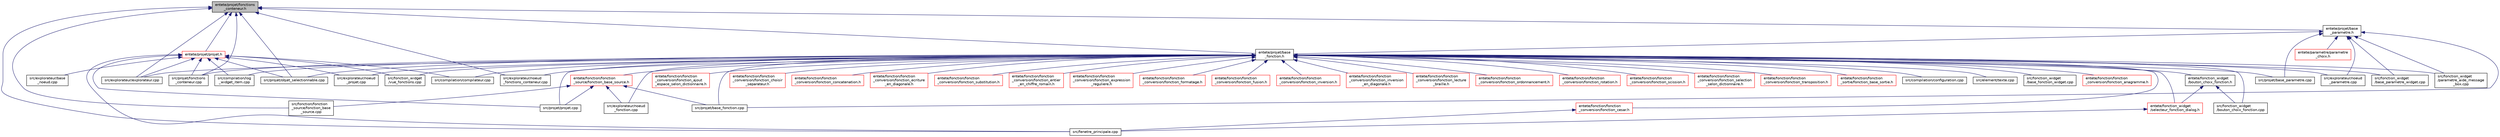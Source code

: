 digraph "entete/projet/fonctions_conteneur.h"
{
  edge [fontname="Helvetica",fontsize="10",labelfontname="Helvetica",labelfontsize="10"];
  node [fontname="Helvetica",fontsize="10",shape=record];
  Node6 [label="entete/projet/fonctions\l_conteneur.h",height=0.2,width=0.4,color="black", fillcolor="grey75", style="filled", fontcolor="black"];
  Node6 -> Node7 [dir="back",color="midnightblue",fontsize="10",style="solid",fontname="Helvetica"];
  Node7 [label="entete/projet/base\l_parametre.h",height=0.2,width=0.4,color="black", fillcolor="white", style="filled",URL="$base__parametre_8h.html",tooltip="Fichier de déclaration de la classe base_parametre. "];
  Node7 -> Node8 [dir="back",color="midnightblue",fontsize="10",style="solid",fontname="Helvetica"];
  Node8 [label="entete/projet/base\l_fonction.h",height=0.2,width=0.4,color="black", fillcolor="white", style="filled",URL="$base__fonction_8h.html",tooltip="Déclaration de la classe base_fonction. "];
  Node8 -> Node9 [dir="back",color="midnightblue",fontsize="10",style="solid",fontname="Helvetica"];
  Node9 [label="entete/fonction/fonction\l_conversion/fonction_ajout\l_espace_selon_dictionnaire.h",height=0.2,width=0.4,color="red", fillcolor="white", style="filled",URL="$fonction__ajout__espace__selon__dictionnaire_8h.html",tooltip="Fichier de déclaration de la classe fonction_ajout_espace_selon_dictionnaire. "];
  Node8 -> Node12 [dir="back",color="midnightblue",fontsize="10",style="solid",fontname="Helvetica"];
  Node12 [label="entete/fonction/fonction\l_conversion/fonction_anagramme.h",height=0.2,width=0.4,color="red", fillcolor="white", style="filled",URL="$fonction__anagramme_8h.html",tooltip="Fichier de déclaration de la classe fonction_anagramme. "];
  Node8 -> Node14 [dir="back",color="midnightblue",fontsize="10",style="solid",fontname="Helvetica"];
  Node14 [label="entete/fonction/fonction\l_conversion/fonction_cesar.h",height=0.2,width=0.4,color="red", fillcolor="white", style="filled",URL="$fonction__cesar_8h.html",tooltip="Fichier de déclaration de la classe fonction_cesar. "];
  Node14 -> Node15 [dir="back",color="midnightblue",fontsize="10",style="solid",fontname="Helvetica"];
  Node15 [label="src/fenetre_principale.cpp",height=0.2,width=0.4,color="black", fillcolor="white", style="filled",URL="$fenetre__principale_8cpp.html",tooltip="Fichier d&#39;implémentation de la classe fenetre_principale. "];
  Node8 -> Node17 [dir="back",color="midnightblue",fontsize="10",style="solid",fontname="Helvetica"];
  Node17 [label="entete/fonction/fonction\l_conversion/fonction_choisir\l_separateur.h",height=0.2,width=0.4,color="red", fillcolor="white", style="filled",URL="$fonction__choisir__separateur_8h.html",tooltip="Fichier de déclaration de la classe fonction_choisir_separateur. "];
  Node8 -> Node19 [dir="back",color="midnightblue",fontsize="10",style="solid",fontname="Helvetica"];
  Node19 [label="entete/fonction/fonction\l_conversion/fonction_concatenation.h",height=0.2,width=0.4,color="red", fillcolor="white", style="filled",URL="$fonction__concatenation_8h.html",tooltip="Fichier de déclaration de la classe fonction_concatenation. "];
  Node8 -> Node21 [dir="back",color="midnightblue",fontsize="10",style="solid",fontname="Helvetica"];
  Node21 [label="entete/fonction/fonction\l_conversion/fonction_ecriture\l_en_diagonale.h",height=0.2,width=0.4,color="red", fillcolor="white", style="filled",URL="$fonction__ecriture__en__diagonale_8h.html",tooltip="Fichier de déclaration de la classe fonction_ecriture_en_diagonale. "];
  Node8 -> Node23 [dir="back",color="midnightblue",fontsize="10",style="solid",fontname="Helvetica"];
  Node23 [label="entete/fonction/fonction\l_conversion/fonction_substitution.h",height=0.2,width=0.4,color="red", fillcolor="white", style="filled",URL="$fonction__substitution_8h.html",tooltip="Fichier de déclaration de la classe fonction_substitution. "];
  Node8 -> Node29 [dir="back",color="midnightblue",fontsize="10",style="solid",fontname="Helvetica"];
  Node29 [label="entete/fonction/fonction\l_conversion/fonction_entier\l_en_chiffre_romain.h",height=0.2,width=0.4,color="red", fillcolor="white", style="filled",URL="$fonction__entier__en__chiffre__romain_8h.html",tooltip="Fichier de déclaration de la classe fonction_entier_en_chiffre_romain. "];
  Node8 -> Node31 [dir="back",color="midnightblue",fontsize="10",style="solid",fontname="Helvetica"];
  Node31 [label="entete/fonction/fonction\l_conversion/fonction_expression\l_reguliere.h",height=0.2,width=0.4,color="red", fillcolor="white", style="filled",URL="$fonction__expression__reguliere_8h.html",tooltip="Fichier de déclaration de la classe fonction_expression_reguliere. "];
  Node8 -> Node33 [dir="back",color="midnightblue",fontsize="10",style="solid",fontname="Helvetica"];
  Node33 [label="entete/fonction/fonction\l_conversion/fonction_formatage.h",height=0.2,width=0.4,color="red", fillcolor="white", style="filled",URL="$fonction__formatage_8h.html",tooltip="Fichier de déclaration de la classe fonction_formatage. "];
  Node8 -> Node35 [dir="back",color="midnightblue",fontsize="10",style="solid",fontname="Helvetica"];
  Node35 [label="entete/fonction/fonction\l_conversion/fonction_fusion.h",height=0.2,width=0.4,color="red", fillcolor="white", style="filled",URL="$fonction__fusion_8h.html",tooltip="Fichier de déclaration de la classe fonction_fusion. "];
  Node8 -> Node37 [dir="back",color="midnightblue",fontsize="10",style="solid",fontname="Helvetica"];
  Node37 [label="entete/fonction/fonction\l_conversion/fonction_inversion.h",height=0.2,width=0.4,color="red", fillcolor="white", style="filled",URL="$fonction__inversion_8h.html",tooltip="Fichier de déclaration de la classe fonction_inversion. "];
  Node8 -> Node39 [dir="back",color="midnightblue",fontsize="10",style="solid",fontname="Helvetica"];
  Node39 [label="entete/fonction/fonction\l_conversion/fonction_inversion\l_en_diagonale.h",height=0.2,width=0.4,color="red", fillcolor="white", style="filled",URL="$fonction__inversion__en__diagonale_8h.html",tooltip="Fichier de déclaration de la classe fonction_inversion_en_diagonale. "];
  Node8 -> Node41 [dir="back",color="midnightblue",fontsize="10",style="solid",fontname="Helvetica"];
  Node41 [label="entete/fonction/fonction\l_conversion/fonction_lecture\l_braille.h",height=0.2,width=0.4,color="red", fillcolor="white", style="filled",URL="$fonction__lecture__braille_8h.html",tooltip="Fichier de déclaration de la classe fonction_lecture_braille. "];
  Node8 -> Node43 [dir="back",color="midnightblue",fontsize="10",style="solid",fontname="Helvetica"];
  Node43 [label="entete/fonction/fonction\l_conversion/fonction_ordonnancement.h",height=0.2,width=0.4,color="red", fillcolor="white", style="filled",URL="$fonction__ordonnancement_8h.html",tooltip="Fichier de déclaration de la classe fonction_ordonnancement. "];
  Node8 -> Node45 [dir="back",color="midnightblue",fontsize="10",style="solid",fontname="Helvetica"];
  Node45 [label="entete/fonction/fonction\l_conversion/fonction_rotation.h",height=0.2,width=0.4,color="red", fillcolor="white", style="filled",URL="$fonction__rotation_8h.html",tooltip="Fichier de déclaration de la classe fonction_rotation. "];
  Node8 -> Node47 [dir="back",color="midnightblue",fontsize="10",style="solid",fontname="Helvetica"];
  Node47 [label="entete/fonction/fonction\l_conversion/fonction_scission.h",height=0.2,width=0.4,color="red", fillcolor="white", style="filled",URL="$fonction__scission_8h.html",tooltip="Fichier de déclaration de la classe fonction_scission. "];
  Node8 -> Node49 [dir="back",color="midnightblue",fontsize="10",style="solid",fontname="Helvetica"];
  Node49 [label="entete/fonction/fonction\l_conversion/fonction_selection\l_selon_dictionnaire.h",height=0.2,width=0.4,color="red", fillcolor="white", style="filled",URL="$fonction__selection__selon__dictionnaire_8h.html",tooltip="Fichier de déclaration de la classe fonction_selection_selon_dictionnaire. "];
  Node8 -> Node51 [dir="back",color="midnightblue",fontsize="10",style="solid",fontname="Helvetica"];
  Node51 [label="entete/fonction/fonction\l_conversion/fonction_transposition.h",height=0.2,width=0.4,color="red", fillcolor="white", style="filled",URL="$fonction__transposition_8h.html",tooltip="Fichier de déclaration de la classe fonction_transposition. "];
  Node8 -> Node53 [dir="back",color="midnightblue",fontsize="10",style="solid",fontname="Helvetica"];
  Node53 [label="entete/fonction/fonction\l_sortie/fonction_base_sortie.h",height=0.2,width=0.4,color="red", fillcolor="white", style="filled",URL="$fonction__base__sortie_8h.html",tooltip="Fichier de déclaration de la classe fonction_base_sortie. "];
  Node8 -> Node65 [dir="back",color="midnightblue",fontsize="10",style="solid",fontname="Helvetica"];
  Node65 [label="entete/fonction/fonction\l_source/fonction_base_source.h",height=0.2,width=0.4,color="red", fillcolor="white", style="filled",URL="$fonction__base__source_8h.html",tooltip="Fichier de déclaration de la classe fonction_base_source. "];
  Node65 -> Node93 [dir="back",color="midnightblue",fontsize="10",style="solid",fontname="Helvetica"];
  Node93 [label="src/explorateur/noeud\l_fonction.cpp",height=0.2,width=0.4,color="black", fillcolor="white", style="filled",URL="$noeud__fonction_8cpp.html",tooltip="Fichier d&#39;implémentation de la classe noeud_fonction. "];
  Node65 -> Node94 [dir="back",color="midnightblue",fontsize="10",style="solid",fontname="Helvetica"];
  Node94 [label="src/fonction/fonction\l_source/fonction_base\l_source.cpp",height=0.2,width=0.4,color="black", fillcolor="white", style="filled",URL="$fonction__base__source_8cpp.html",tooltip="Fichier d&#39;implémentation de la classe fonction_base_source. "];
  Node65 -> Node95 [dir="back",color="midnightblue",fontsize="10",style="solid",fontname="Helvetica"];
  Node95 [label="src/projet/base_fonction.cpp",height=0.2,width=0.4,color="black", fillcolor="white", style="filled",URL="$base__fonction_8cpp.html",tooltip="Fichier d&#39;implémentation de la classe base_fonction. "];
  Node65 -> Node96 [dir="back",color="midnightblue",fontsize="10",style="solid",fontname="Helvetica"];
  Node96 [label="src/projet/projet.cpp",height=0.2,width=0.4,color="black", fillcolor="white", style="filled",URL="$projet_8cpp.html",tooltip="Fichier d&#39;implémentation de la classe projet. "];
  Node8 -> Node97 [dir="back",color="midnightblue",fontsize="10",style="solid",fontname="Helvetica"];
  Node97 [label="entete/fonction_widget\l/bouton_choix_fonction.h",height=0.2,width=0.4,color="black", fillcolor="white", style="filled",URL="$bouton__choix__fonction_8h.html",tooltip="Fichier d de la classe bouton_choix_fonction. "];
  Node97 -> Node98 [dir="back",color="midnightblue",fontsize="10",style="solid",fontname="Helvetica"];
  Node98 [label="entete/fonction_widget\l/selecteur_fonction_dialog.h",height=0.2,width=0.4,color="red", fillcolor="white", style="filled",URL="$selecteur__fonction__dialog_8h.html",tooltip="Fichier de déclaration de la classe selecteur_fonction_dialog. "];
  Node98 -> Node15 [dir="back",color="midnightblue",fontsize="10",style="solid",fontname="Helvetica"];
  Node97 -> Node100 [dir="back",color="midnightblue",fontsize="10",style="solid",fontname="Helvetica"];
  Node100 [label="src/fonction_widget\l/bouton_choix_fonction.cpp",height=0.2,width=0.4,color="black", fillcolor="white", style="filled",URL="$bouton__choix__fonction_8cpp.html",tooltip="Fichier d&#39;implémentation de la classe bouton_choix_fonction. "];
  Node8 -> Node98 [dir="back",color="midnightblue",fontsize="10",style="solid",fontname="Helvetica"];
  Node8 -> Node101 [dir="back",color="midnightblue",fontsize="10",style="solid",fontname="Helvetica"];
  Node101 [label="src/compilation/compilateur.cpp",height=0.2,width=0.4,color="black", fillcolor="white", style="filled",URL="$compilateur_8cpp.html",tooltip="Fichier d&#39;implémentation de la classe compilateur. "];
  Node8 -> Node102 [dir="back",color="midnightblue",fontsize="10",style="solid",fontname="Helvetica"];
  Node102 [label="src/compilation/configuration.cpp",height=0.2,width=0.4,color="black", fillcolor="white", style="filled",URL="$configuration_8cpp.html",tooltip="Fichier d&#39;implémentation de la class configuration. "];
  Node8 -> Node103 [dir="back",color="midnightblue",fontsize="10",style="solid",fontname="Helvetica"];
  Node103 [label="src/compilation/log\l_widget_item.cpp",height=0.2,width=0.4,color="black", fillcolor="white", style="filled",URL="$log__widget__item_8cpp.html",tooltip="Fichier d&#39;implémentation de la classe log_widget_item. "];
  Node8 -> Node104 [dir="back",color="midnightblue",fontsize="10",style="solid",fontname="Helvetica"];
  Node104 [label="src/element/texte.cpp",height=0.2,width=0.4,color="black", fillcolor="white", style="filled",URL="$texte_8cpp.html",tooltip="Fichier d&#39;implémentation de la classe texte. "];
  Node8 -> Node105 [dir="back",color="midnightblue",fontsize="10",style="solid",fontname="Helvetica"];
  Node105 [label="src/explorateur/explorateur.cpp",height=0.2,width=0.4,color="black", fillcolor="white", style="filled",URL="$explorateur_8cpp.html",tooltip="Fichier d&#39;implémentation de la classe explorateur. "];
  Node8 -> Node93 [dir="back",color="midnightblue",fontsize="10",style="solid",fontname="Helvetica"];
  Node8 -> Node106 [dir="back",color="midnightblue",fontsize="10",style="solid",fontname="Helvetica"];
  Node106 [label="src/explorateur/noeud\l_fonctions_conteneur.cpp",height=0.2,width=0.4,color="black", fillcolor="white", style="filled",URL="$noeud__fonctions__conteneur_8cpp.html",tooltip="Fichier d&#39;implémentation de la class noeud_fonctions_conteneur. "];
  Node8 -> Node107 [dir="back",color="midnightblue",fontsize="10",style="solid",fontname="Helvetica"];
  Node107 [label="src/explorateur/noeud\l_parametre.cpp",height=0.2,width=0.4,color="black", fillcolor="white", style="filled",URL="$noeud__parametre_8cpp.html",tooltip="Fichier d&#39;implémentation de la classe noeud_parametre. "];
  Node8 -> Node108 [dir="back",color="midnightblue",fontsize="10",style="solid",fontname="Helvetica"];
  Node108 [label="src/explorateur/noeud\l_projet.cpp",height=0.2,width=0.4,color="black", fillcolor="white", style="filled",URL="$noeud__projet_8cpp.html",tooltip="Fichier d&#39;implémentation de la classe noeud_projet. "];
  Node8 -> Node109 [dir="back",color="midnightblue",fontsize="10",style="solid",fontname="Helvetica"];
  Node109 [label="src/fonction_widget\l/base_fonction_widget.cpp",height=0.2,width=0.4,color="black", fillcolor="white", style="filled",URL="$base__fonction__widget_8cpp.html",tooltip="Fichier d&#39;implémentation de la classe base_fonction_widget. "];
  Node8 -> Node110 [dir="back",color="midnightblue",fontsize="10",style="solid",fontname="Helvetica"];
  Node110 [label="src/fonction_widget\l/base_parametre_widget.cpp",height=0.2,width=0.4,color="black", fillcolor="white", style="filled",URL="$base__parametre__widget_8cpp.html",tooltip="Fichier d&#39;implémentation de la classe base_parametre_widget. "];
  Node8 -> Node100 [dir="back",color="midnightblue",fontsize="10",style="solid",fontname="Helvetica"];
  Node8 -> Node111 [dir="back",color="midnightblue",fontsize="10",style="solid",fontname="Helvetica"];
  Node111 [label="src/fonction_widget\l/parametre_aide_message\l_box.cpp",height=0.2,width=0.4,color="black", fillcolor="white", style="filled",URL="$parametre__aide__message__box_8cpp.html",tooltip="Fichier d&#39;implémentation de la classe parametre_aide_message_box. "];
  Node8 -> Node112 [dir="back",color="midnightblue",fontsize="10",style="solid",fontname="Helvetica"];
  Node112 [label="src/fonction_widget\l/vue_fonctions.cpp",height=0.2,width=0.4,color="black", fillcolor="white", style="filled",URL="$vue__fonctions_8cpp.html",tooltip="Fichier d&#39;implémentation de la classe vue_fonctions. "];
  Node8 -> Node95 [dir="back",color="midnightblue",fontsize="10",style="solid",fontname="Helvetica"];
  Node8 -> Node69 [dir="back",color="midnightblue",fontsize="10",style="solid",fontname="Helvetica"];
  Node69 [label="src/projet/base_parametre.cpp",height=0.2,width=0.4,color="black", fillcolor="white", style="filled",URL="$base__parametre_8cpp.html",tooltip="Fichier d&#39;implémentation de la classe base_parametre. "];
  Node8 -> Node113 [dir="back",color="midnightblue",fontsize="10",style="solid",fontname="Helvetica"];
  Node113 [label="src/projet/fonctions\l_conteneur.cpp",height=0.2,width=0.4,color="black", fillcolor="white", style="filled",URL="$fonctions__conteneur_8cpp.html",tooltip="Fichier d&#39;implémentation de la classe fonctions_conteneur. "];
  Node8 -> Node114 [dir="back",color="midnightblue",fontsize="10",style="solid",fontname="Helvetica"];
  Node114 [label="src/projet/objet_selectionnable.cpp",height=0.2,width=0.4,color="black", fillcolor="white", style="filled",URL="$objet__selectionnable_8cpp.html",tooltip="Fichier d&#39;implémentation de la classe objet_selectionnable. "];
  Node8 -> Node96 [dir="back",color="midnightblue",fontsize="10",style="solid",fontname="Helvetica"];
  Node7 -> Node115 [dir="back",color="midnightblue",fontsize="10",style="solid",fontname="Helvetica"];
  Node115 [label="entete/parametre/parametre\l_choix.h",height=0.2,width=0.4,color="red", fillcolor="white", style="filled",URL="$parametre__choix_8h.html",tooltip="Fichier de déclaration de la classe parametre_choix. "];
  Node7 -> Node107 [dir="back",color="midnightblue",fontsize="10",style="solid",fontname="Helvetica"];
  Node7 -> Node110 [dir="back",color="midnightblue",fontsize="10",style="solid",fontname="Helvetica"];
  Node7 -> Node111 [dir="back",color="midnightblue",fontsize="10",style="solid",fontname="Helvetica"];
  Node7 -> Node95 [dir="back",color="midnightblue",fontsize="10",style="solid",fontname="Helvetica"];
  Node7 -> Node69 [dir="back",color="midnightblue",fontsize="10",style="solid",fontname="Helvetica"];
  Node6 -> Node8 [dir="back",color="midnightblue",fontsize="10",style="solid",fontname="Helvetica"];
  Node6 -> Node117 [dir="back",color="midnightblue",fontsize="10",style="solid",fontname="Helvetica"];
  Node117 [label="entete/projet/projet.h",height=0.2,width=0.4,color="red", fillcolor="white", style="filled",URL="$projet_8h.html",tooltip="Fichier de déclaration de la classe projet. "];
  Node117 -> Node101 [dir="back",color="midnightblue",fontsize="10",style="solid",fontname="Helvetica"];
  Node117 -> Node103 [dir="back",color="midnightblue",fontsize="10",style="solid",fontname="Helvetica"];
  Node117 -> Node118 [dir="back",color="midnightblue",fontsize="10",style="solid",fontname="Helvetica"];
  Node118 [label="src/explorateur/base\l_noeud.cpp",height=0.2,width=0.4,color="black", fillcolor="white", style="filled",URL="$base__noeud_8cpp.html",tooltip="Fichier d&#39;implémentation de la class base_noeud. "];
  Node117 -> Node105 [dir="back",color="midnightblue",fontsize="10",style="solid",fontname="Helvetica"];
  Node117 -> Node108 [dir="back",color="midnightblue",fontsize="10",style="solid",fontname="Helvetica"];
  Node117 -> Node15 [dir="back",color="midnightblue",fontsize="10",style="solid",fontname="Helvetica"];
  Node117 -> Node112 [dir="back",color="midnightblue",fontsize="10",style="solid",fontname="Helvetica"];
  Node117 -> Node113 [dir="back",color="midnightblue",fontsize="10",style="solid",fontname="Helvetica"];
  Node117 -> Node114 [dir="back",color="midnightblue",fontsize="10",style="solid",fontname="Helvetica"];
  Node117 -> Node96 [dir="back",color="midnightblue",fontsize="10",style="solid",fontname="Helvetica"];
  Node6 -> Node105 [dir="back",color="midnightblue",fontsize="10",style="solid",fontname="Helvetica"];
  Node6 -> Node106 [dir="back",color="midnightblue",fontsize="10",style="solid",fontname="Helvetica"];
  Node6 -> Node15 [dir="back",color="midnightblue",fontsize="10",style="solid",fontname="Helvetica"];
  Node6 -> Node94 [dir="back",color="midnightblue",fontsize="10",style="solid",fontname="Helvetica"];
  Node6 -> Node113 [dir="back",color="midnightblue",fontsize="10",style="solid",fontname="Helvetica"];
  Node6 -> Node114 [dir="back",color="midnightblue",fontsize="10",style="solid",fontname="Helvetica"];
}
